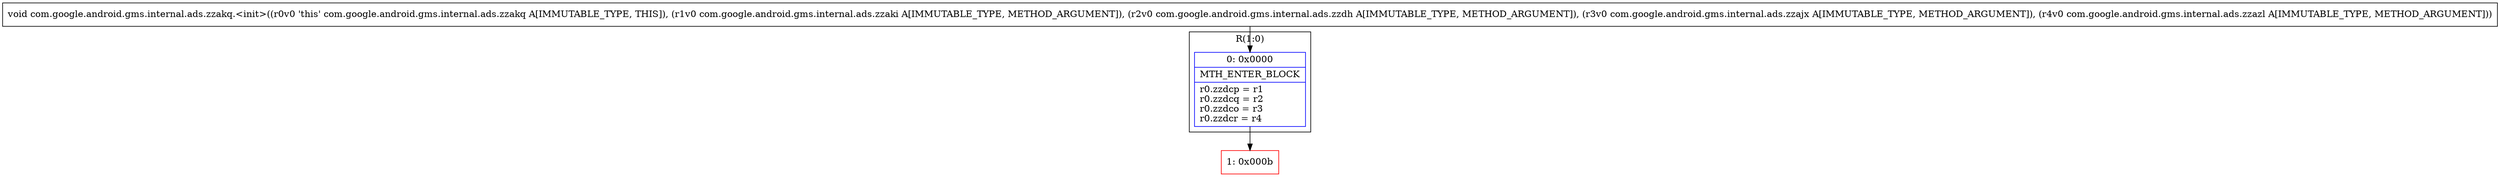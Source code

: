digraph "CFG forcom.google.android.gms.internal.ads.zzakq.\<init\>(Lcom\/google\/android\/gms\/internal\/ads\/zzaki;Lcom\/google\/android\/gms\/internal\/ads\/zzdh;Lcom\/google\/android\/gms\/internal\/ads\/zzajx;Lcom\/google\/android\/gms\/internal\/ads\/zzazl;)V" {
subgraph cluster_Region_1663764355 {
label = "R(1:0)";
node [shape=record,color=blue];
Node_0 [shape=record,label="{0\:\ 0x0000|MTH_ENTER_BLOCK\l|r0.zzdcp = r1\lr0.zzdcq = r2\lr0.zzdco = r3\lr0.zzdcr = r4\l}"];
}
Node_1 [shape=record,color=red,label="{1\:\ 0x000b}"];
MethodNode[shape=record,label="{void com.google.android.gms.internal.ads.zzakq.\<init\>((r0v0 'this' com.google.android.gms.internal.ads.zzakq A[IMMUTABLE_TYPE, THIS]), (r1v0 com.google.android.gms.internal.ads.zzaki A[IMMUTABLE_TYPE, METHOD_ARGUMENT]), (r2v0 com.google.android.gms.internal.ads.zzdh A[IMMUTABLE_TYPE, METHOD_ARGUMENT]), (r3v0 com.google.android.gms.internal.ads.zzajx A[IMMUTABLE_TYPE, METHOD_ARGUMENT]), (r4v0 com.google.android.gms.internal.ads.zzazl A[IMMUTABLE_TYPE, METHOD_ARGUMENT])) }"];
MethodNode -> Node_0;
Node_0 -> Node_1;
}


